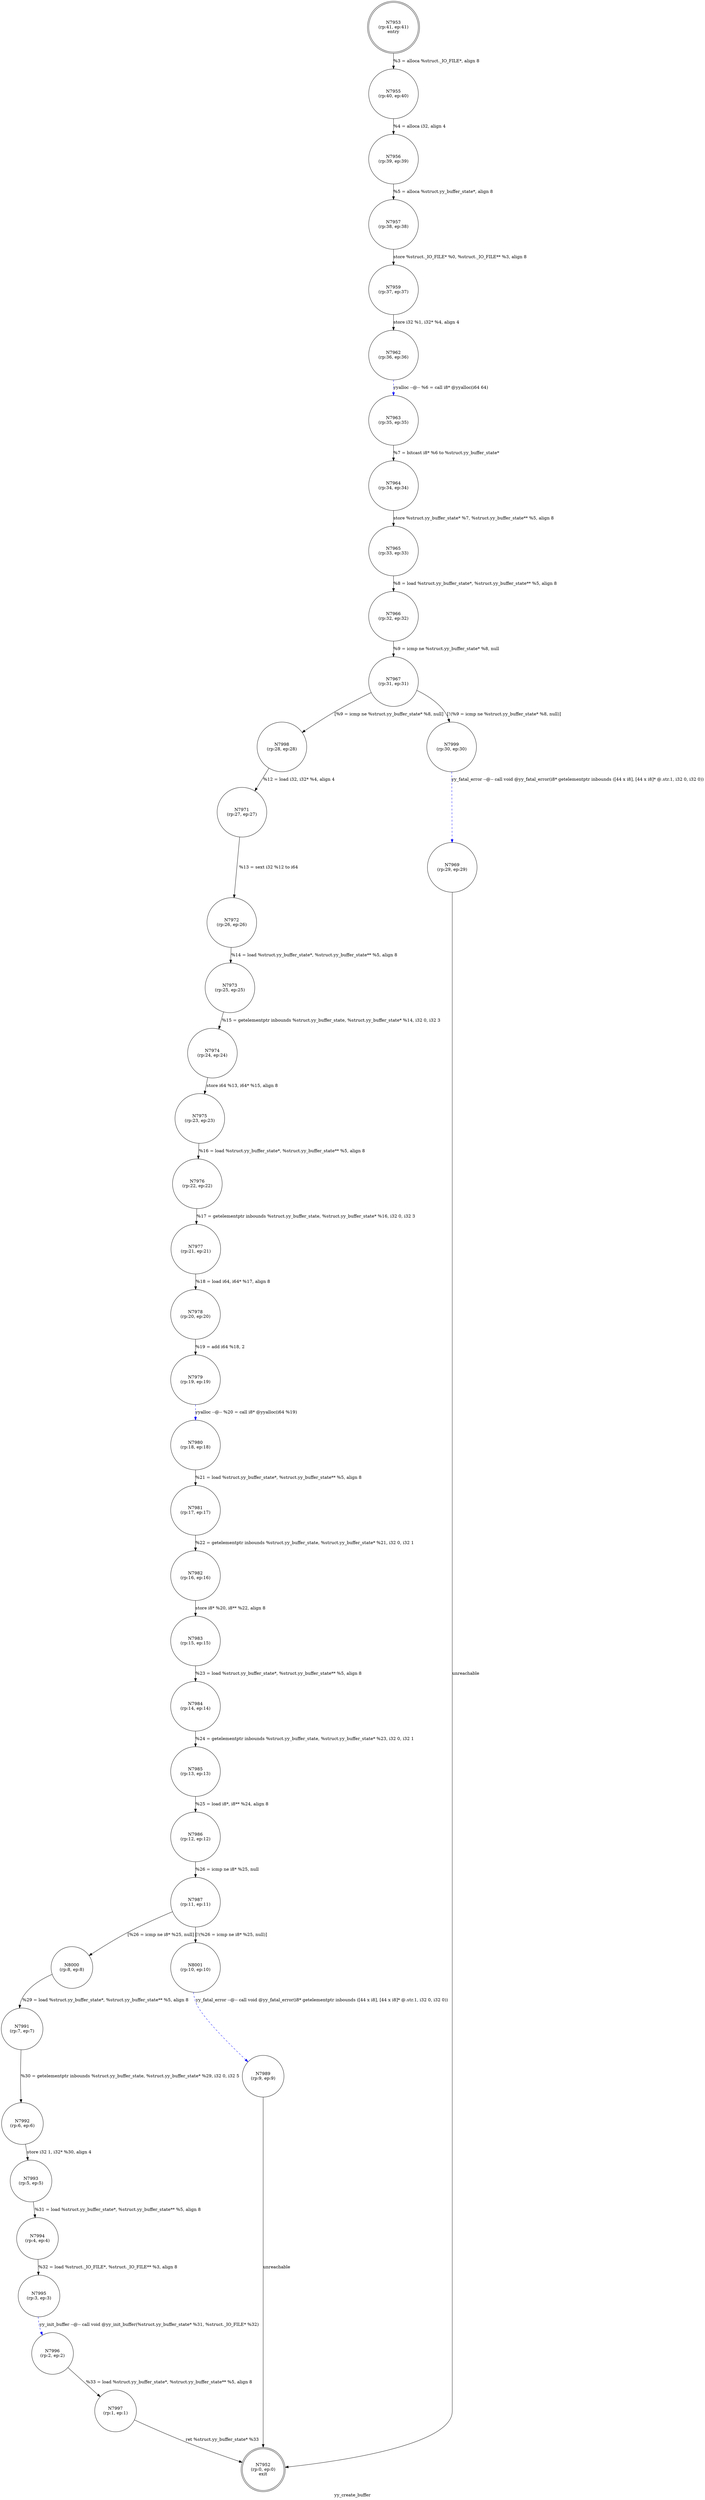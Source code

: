 digraph yy_create_buffer {
label="yy_create_buffer"
7952 [label="N7952\n(rp:0, ep:0)\nexit", shape="doublecircle"]
7953 [label="N7953\n(rp:41, ep:41)\nentry", shape="doublecircle"]
7953 -> 7955 [label="%3 = alloca %struct._IO_FILE*, align 8"]
7955 [label="N7955\n(rp:40, ep:40)", shape="circle"]
7955 -> 7956 [label="%4 = alloca i32, align 4"]
7956 [label="N7956\n(rp:39, ep:39)", shape="circle"]
7956 -> 7957 [label="%5 = alloca %struct.yy_buffer_state*, align 8"]
7957 [label="N7957\n(rp:38, ep:38)", shape="circle"]
7957 -> 7959 [label="store %struct._IO_FILE* %0, %struct._IO_FILE** %3, align 8"]
7959 [label="N7959\n(rp:37, ep:37)", shape="circle"]
7959 -> 7962 [label="store i32 %1, i32* %4, align 4"]
7962 [label="N7962\n(rp:36, ep:36)", shape="circle"]
7962 -> 7963 [label="yyalloc --@-- %6 = call i8* @yyalloc(i64 64)", style="dashed", color="blue"]
7963 [label="N7963\n(rp:35, ep:35)", shape="circle"]
7963 -> 7964 [label="%7 = bitcast i8* %6 to %struct.yy_buffer_state*"]
7964 [label="N7964\n(rp:34, ep:34)", shape="circle"]
7964 -> 7965 [label="store %struct.yy_buffer_state* %7, %struct.yy_buffer_state** %5, align 8"]
7965 [label="N7965\n(rp:33, ep:33)", shape="circle"]
7965 -> 7966 [label="%8 = load %struct.yy_buffer_state*, %struct.yy_buffer_state** %5, align 8"]
7966 [label="N7966\n(rp:32, ep:32)", shape="circle"]
7966 -> 7967 [label="%9 = icmp ne %struct.yy_buffer_state* %8, null"]
7967 [label="N7967\n(rp:31, ep:31)", shape="circle"]
7967 -> 7998 [label="[%9 = icmp ne %struct.yy_buffer_state* %8, null]"]
7967 -> 7999 [label="[!(%9 = icmp ne %struct.yy_buffer_state* %8, null)]"]
7969 [label="N7969\n(rp:29, ep:29)", shape="circle"]
7969 -> 7952 [label="unreachable"]
7971 [label="N7971\n(rp:27, ep:27)", shape="circle"]
7971 -> 7972 [label="%13 = sext i32 %12 to i64"]
7972 [label="N7972\n(rp:26, ep:26)", shape="circle"]
7972 -> 7973 [label="%14 = load %struct.yy_buffer_state*, %struct.yy_buffer_state** %5, align 8"]
7973 [label="N7973\n(rp:25, ep:25)", shape="circle"]
7973 -> 7974 [label="%15 = getelementptr inbounds %struct.yy_buffer_state, %struct.yy_buffer_state* %14, i32 0, i32 3"]
7974 [label="N7974\n(rp:24, ep:24)", shape="circle"]
7974 -> 7975 [label="store i64 %13, i64* %15, align 8"]
7975 [label="N7975\n(rp:23, ep:23)", shape="circle"]
7975 -> 7976 [label="%16 = load %struct.yy_buffer_state*, %struct.yy_buffer_state** %5, align 8"]
7976 [label="N7976\n(rp:22, ep:22)", shape="circle"]
7976 -> 7977 [label="%17 = getelementptr inbounds %struct.yy_buffer_state, %struct.yy_buffer_state* %16, i32 0, i32 3"]
7977 [label="N7977\n(rp:21, ep:21)", shape="circle"]
7977 -> 7978 [label="%18 = load i64, i64* %17, align 8"]
7978 [label="N7978\n(rp:20, ep:20)", shape="circle"]
7978 -> 7979 [label="%19 = add i64 %18, 2"]
7979 [label="N7979\n(rp:19, ep:19)", shape="circle"]
7979 -> 7980 [label="yyalloc --@-- %20 = call i8* @yyalloc(i64 %19)", style="dashed", color="blue"]
7980 [label="N7980\n(rp:18, ep:18)", shape="circle"]
7980 -> 7981 [label="%21 = load %struct.yy_buffer_state*, %struct.yy_buffer_state** %5, align 8"]
7981 [label="N7981\n(rp:17, ep:17)", shape="circle"]
7981 -> 7982 [label="%22 = getelementptr inbounds %struct.yy_buffer_state, %struct.yy_buffer_state* %21, i32 0, i32 1"]
7982 [label="N7982\n(rp:16, ep:16)", shape="circle"]
7982 -> 7983 [label="store i8* %20, i8** %22, align 8"]
7983 [label="N7983\n(rp:15, ep:15)", shape="circle"]
7983 -> 7984 [label="%23 = load %struct.yy_buffer_state*, %struct.yy_buffer_state** %5, align 8"]
7984 [label="N7984\n(rp:14, ep:14)", shape="circle"]
7984 -> 7985 [label="%24 = getelementptr inbounds %struct.yy_buffer_state, %struct.yy_buffer_state* %23, i32 0, i32 1"]
7985 [label="N7985\n(rp:13, ep:13)", shape="circle"]
7985 -> 7986 [label="%25 = load i8*, i8** %24, align 8"]
7986 [label="N7986\n(rp:12, ep:12)", shape="circle"]
7986 -> 7987 [label="%26 = icmp ne i8* %25, null"]
7987 [label="N7987\n(rp:11, ep:11)", shape="circle"]
7987 -> 8000 [label="[%26 = icmp ne i8* %25, null]"]
7987 -> 8001 [label="[!(%26 = icmp ne i8* %25, null)]"]
7989 [label="N7989\n(rp:9, ep:9)", shape="circle"]
7989 -> 7952 [label="unreachable"]
7991 [label="N7991\n(rp:7, ep:7)", shape="circle"]
7991 -> 7992 [label="%30 = getelementptr inbounds %struct.yy_buffer_state, %struct.yy_buffer_state* %29, i32 0, i32 5"]
7992 [label="N7992\n(rp:6, ep:6)", shape="circle"]
7992 -> 7993 [label="store i32 1, i32* %30, align 4"]
7993 [label="N7993\n(rp:5, ep:5)", shape="circle"]
7993 -> 7994 [label="%31 = load %struct.yy_buffer_state*, %struct.yy_buffer_state** %5, align 8"]
7994 [label="N7994\n(rp:4, ep:4)", shape="circle"]
7994 -> 7995 [label="%32 = load %struct._IO_FILE*, %struct._IO_FILE** %3, align 8"]
7995 [label="N7995\n(rp:3, ep:3)", shape="circle"]
7995 -> 7996 [label="yy_init_buffer --@-- call void @yy_init_buffer(%struct.yy_buffer_state* %31, %struct._IO_FILE* %32)", style="dashed", color="blue"]
7996 [label="N7996\n(rp:2, ep:2)", shape="circle"]
7996 -> 7997 [label="%33 = load %struct.yy_buffer_state*, %struct.yy_buffer_state** %5, align 8"]
7997 [label="N7997\n(rp:1, ep:1)", shape="circle"]
7997 -> 7952 [label="ret %struct.yy_buffer_state* %33"]
7998 [label="N7998\n(rp:28, ep:28)", shape="circle"]
7998 -> 7971 [label="%12 = load i32, i32* %4, align 4"]
7999 [label="N7999\n(rp:30, ep:30)", shape="circle"]
7999 -> 7969 [label="yy_fatal_error --@-- call void @yy_fatal_error(i8* getelementptr inbounds ([44 x i8], [44 x i8]* @.str.1, i32 0, i32 0))", style="dashed", color="blue"]
8000 [label="N8000\n(rp:8, ep:8)", shape="circle"]
8000 -> 7991 [label="%29 = load %struct.yy_buffer_state*, %struct.yy_buffer_state** %5, align 8"]
8001 [label="N8001\n(rp:10, ep:10)", shape="circle"]
8001 -> 7989 [label="yy_fatal_error --@-- call void @yy_fatal_error(i8* getelementptr inbounds ([44 x i8], [44 x i8]* @.str.1, i32 0, i32 0))", style="dashed", color="blue"]
}
